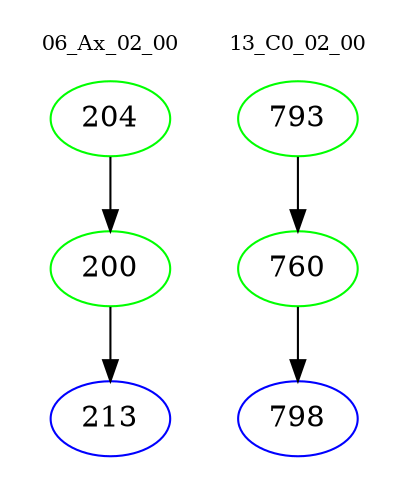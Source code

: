 digraph{
subgraph cluster_0 {
color = white
label = "06_Ax_02_00";
fontsize=10;
T0_204 [label="204", color="green"]
T0_204 -> T0_200 [color="black"]
T0_200 [label="200", color="green"]
T0_200 -> T0_213 [color="black"]
T0_213 [label="213", color="blue"]
}
subgraph cluster_1 {
color = white
label = "13_C0_02_00";
fontsize=10;
T1_793 [label="793", color="green"]
T1_793 -> T1_760 [color="black"]
T1_760 [label="760", color="green"]
T1_760 -> T1_798 [color="black"]
T1_798 [label="798", color="blue"]
}
}
